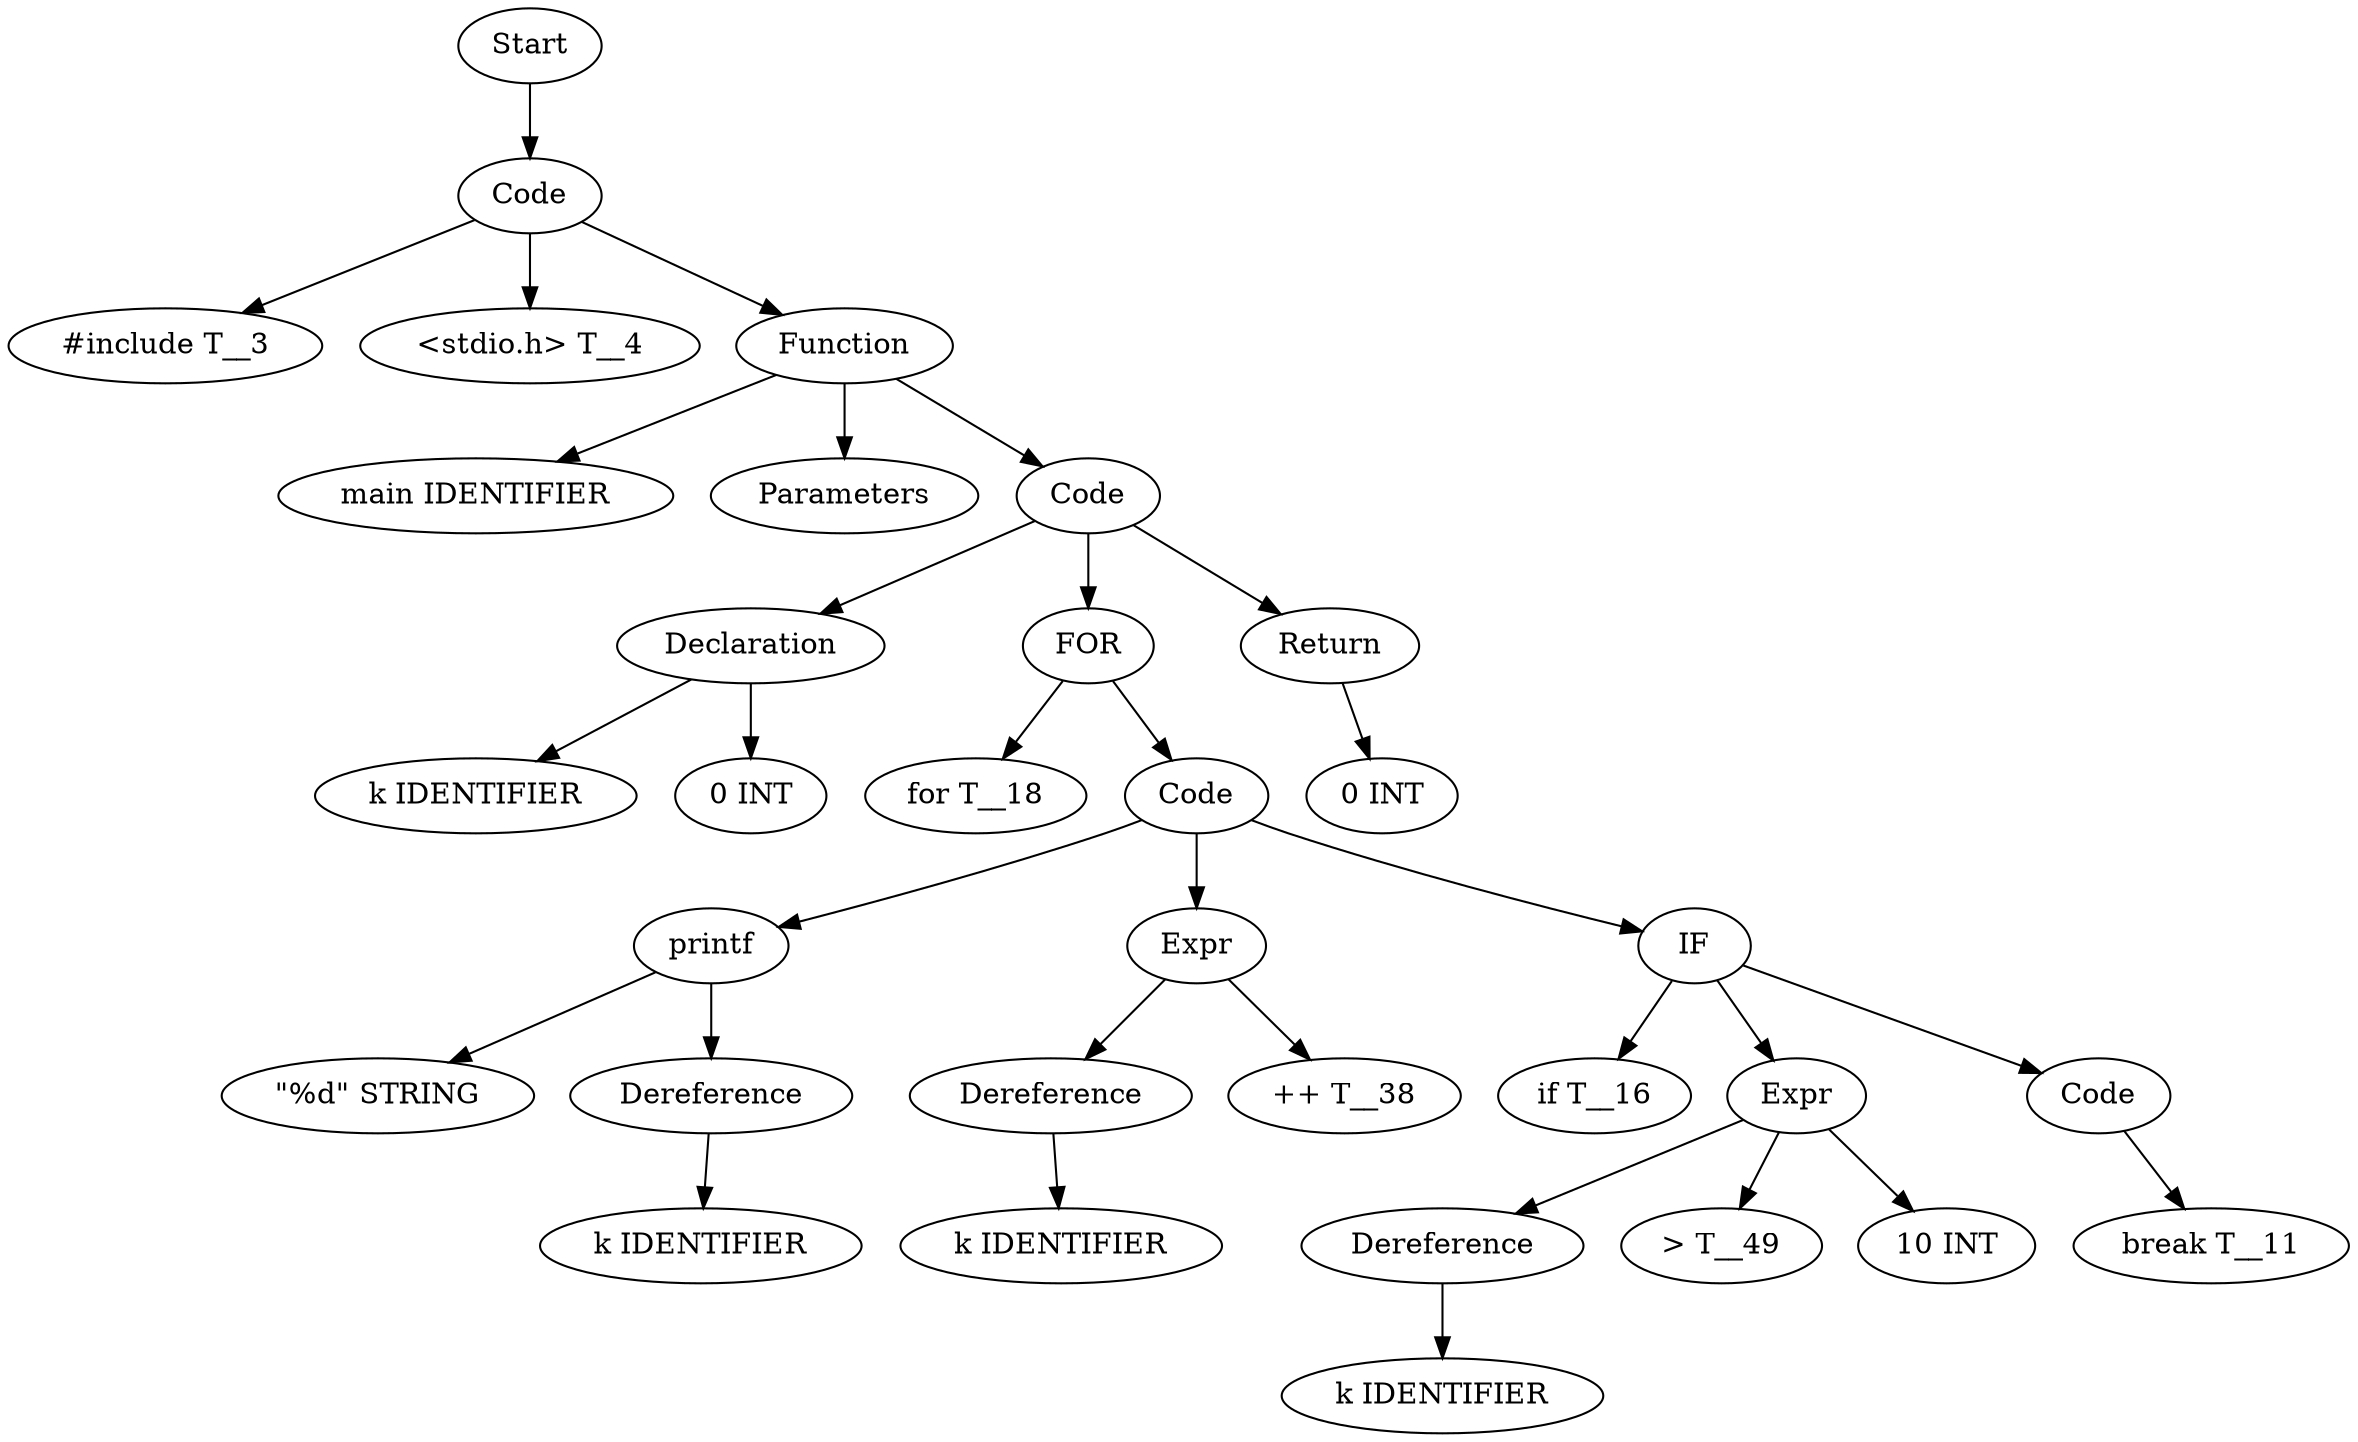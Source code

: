 digraph AST {
  "123349531247856" [label="Start"];
  "123349531247856" -> "123349531614544";
  "123349531614544" [label="Code"];
  "123349531614544" -> "123349531613392";
  "123349531614544" -> "123349531613248";
  "123349531614544" -> "123349531612288";
  "123349531613392" [label="#include T__3"];
  "123349531613248" [label="<stdio.h> T__4"];
  "123349531612288" [label="Function"];
  "123349531612288" -> "123349531614640";
  "123349531612288" -> "123349531614784";
  "123349531612288" -> "123349531614928";
  "123349531614640" [label="main IDENTIFIER"];
  "123349531614784" [label="Parameters"];
  "123349531614928" [label="Code"];
  "123349531614928" -> "123349531615120";
  "123349531614928" -> "123349531615552";
  "123349531614928" -> "123349531617280";
  "123349531615120" [label="Declaration"];
  "123349531615120" -> "123349531615312";
  "123349531615120" -> "123349531615456";
  "123349531615312" [label="k IDENTIFIER"];
  "123349531615456" [label="0 INT"];
  "123349531615552" [label="FOR"];
  "123349531615552" -> "123349531615744";
  "123349531615552" -> "123349531615888";
  "123349531615744" [label="for T__18"];
  "123349531615888" [label="Code"];
  "123349531615888" -> "123349531616080";
  "123349531615888" -> "123349531616656";
  "123349531615888" -> "123349531617232";
  "123349531616080" [label="printf"];
  "123349531616080" -> "123349531616272";
  "123349531616080" -> "123349531616416";
  "123349531616272" [label="\"%d\" STRING"];
  "123349531616416" [label="Dereference"];
  "123349531616416" -> "123349531616608";
  "123349531616608" [label="k IDENTIFIER"];
  "123349531616656" [label="Expr"];
  "123349531616656" -> "123349531616848";
  "123349531616656" -> "123349531617136";
  "123349531616848" [label="Dereference"];
  "123349531616848" -> "123349531617040";
  "123349531617040" [label="k IDENTIFIER"];
  "123349531617136" [label="++ T__38"];
  "123349531617232" [label="IF"];
  "123349531617232" -> "123349531617424";
  "123349531617232" -> "123349531617568";
  "123349531617232" -> "123349531618288";
  "123349531617424" [label="if T__16"];
  "123349531617568" [label="Expr"];
  "123349531617568" -> "123349531617760";
  "123349531617568" -> "123349531618048";
  "123349531617568" -> "123349531618192";
  "123349531617760" [label="Dereference"];
  "123349531617760" -> "123349531617952";
  "123349531617952" [label="k IDENTIFIER"];
  "123349531618048" [label="> T__49"];
  "123349531618192" [label="10 INT"];
  "123349531618288" [label="Code"];
  "123349531618288" -> "123349531618480";
  "123349531618480" [label="break T__11"];
  "123349531617280" [label="Return"];
  "123349531617280" -> "123349531618624";
  "123349531618624" [label="0 INT"];
}
